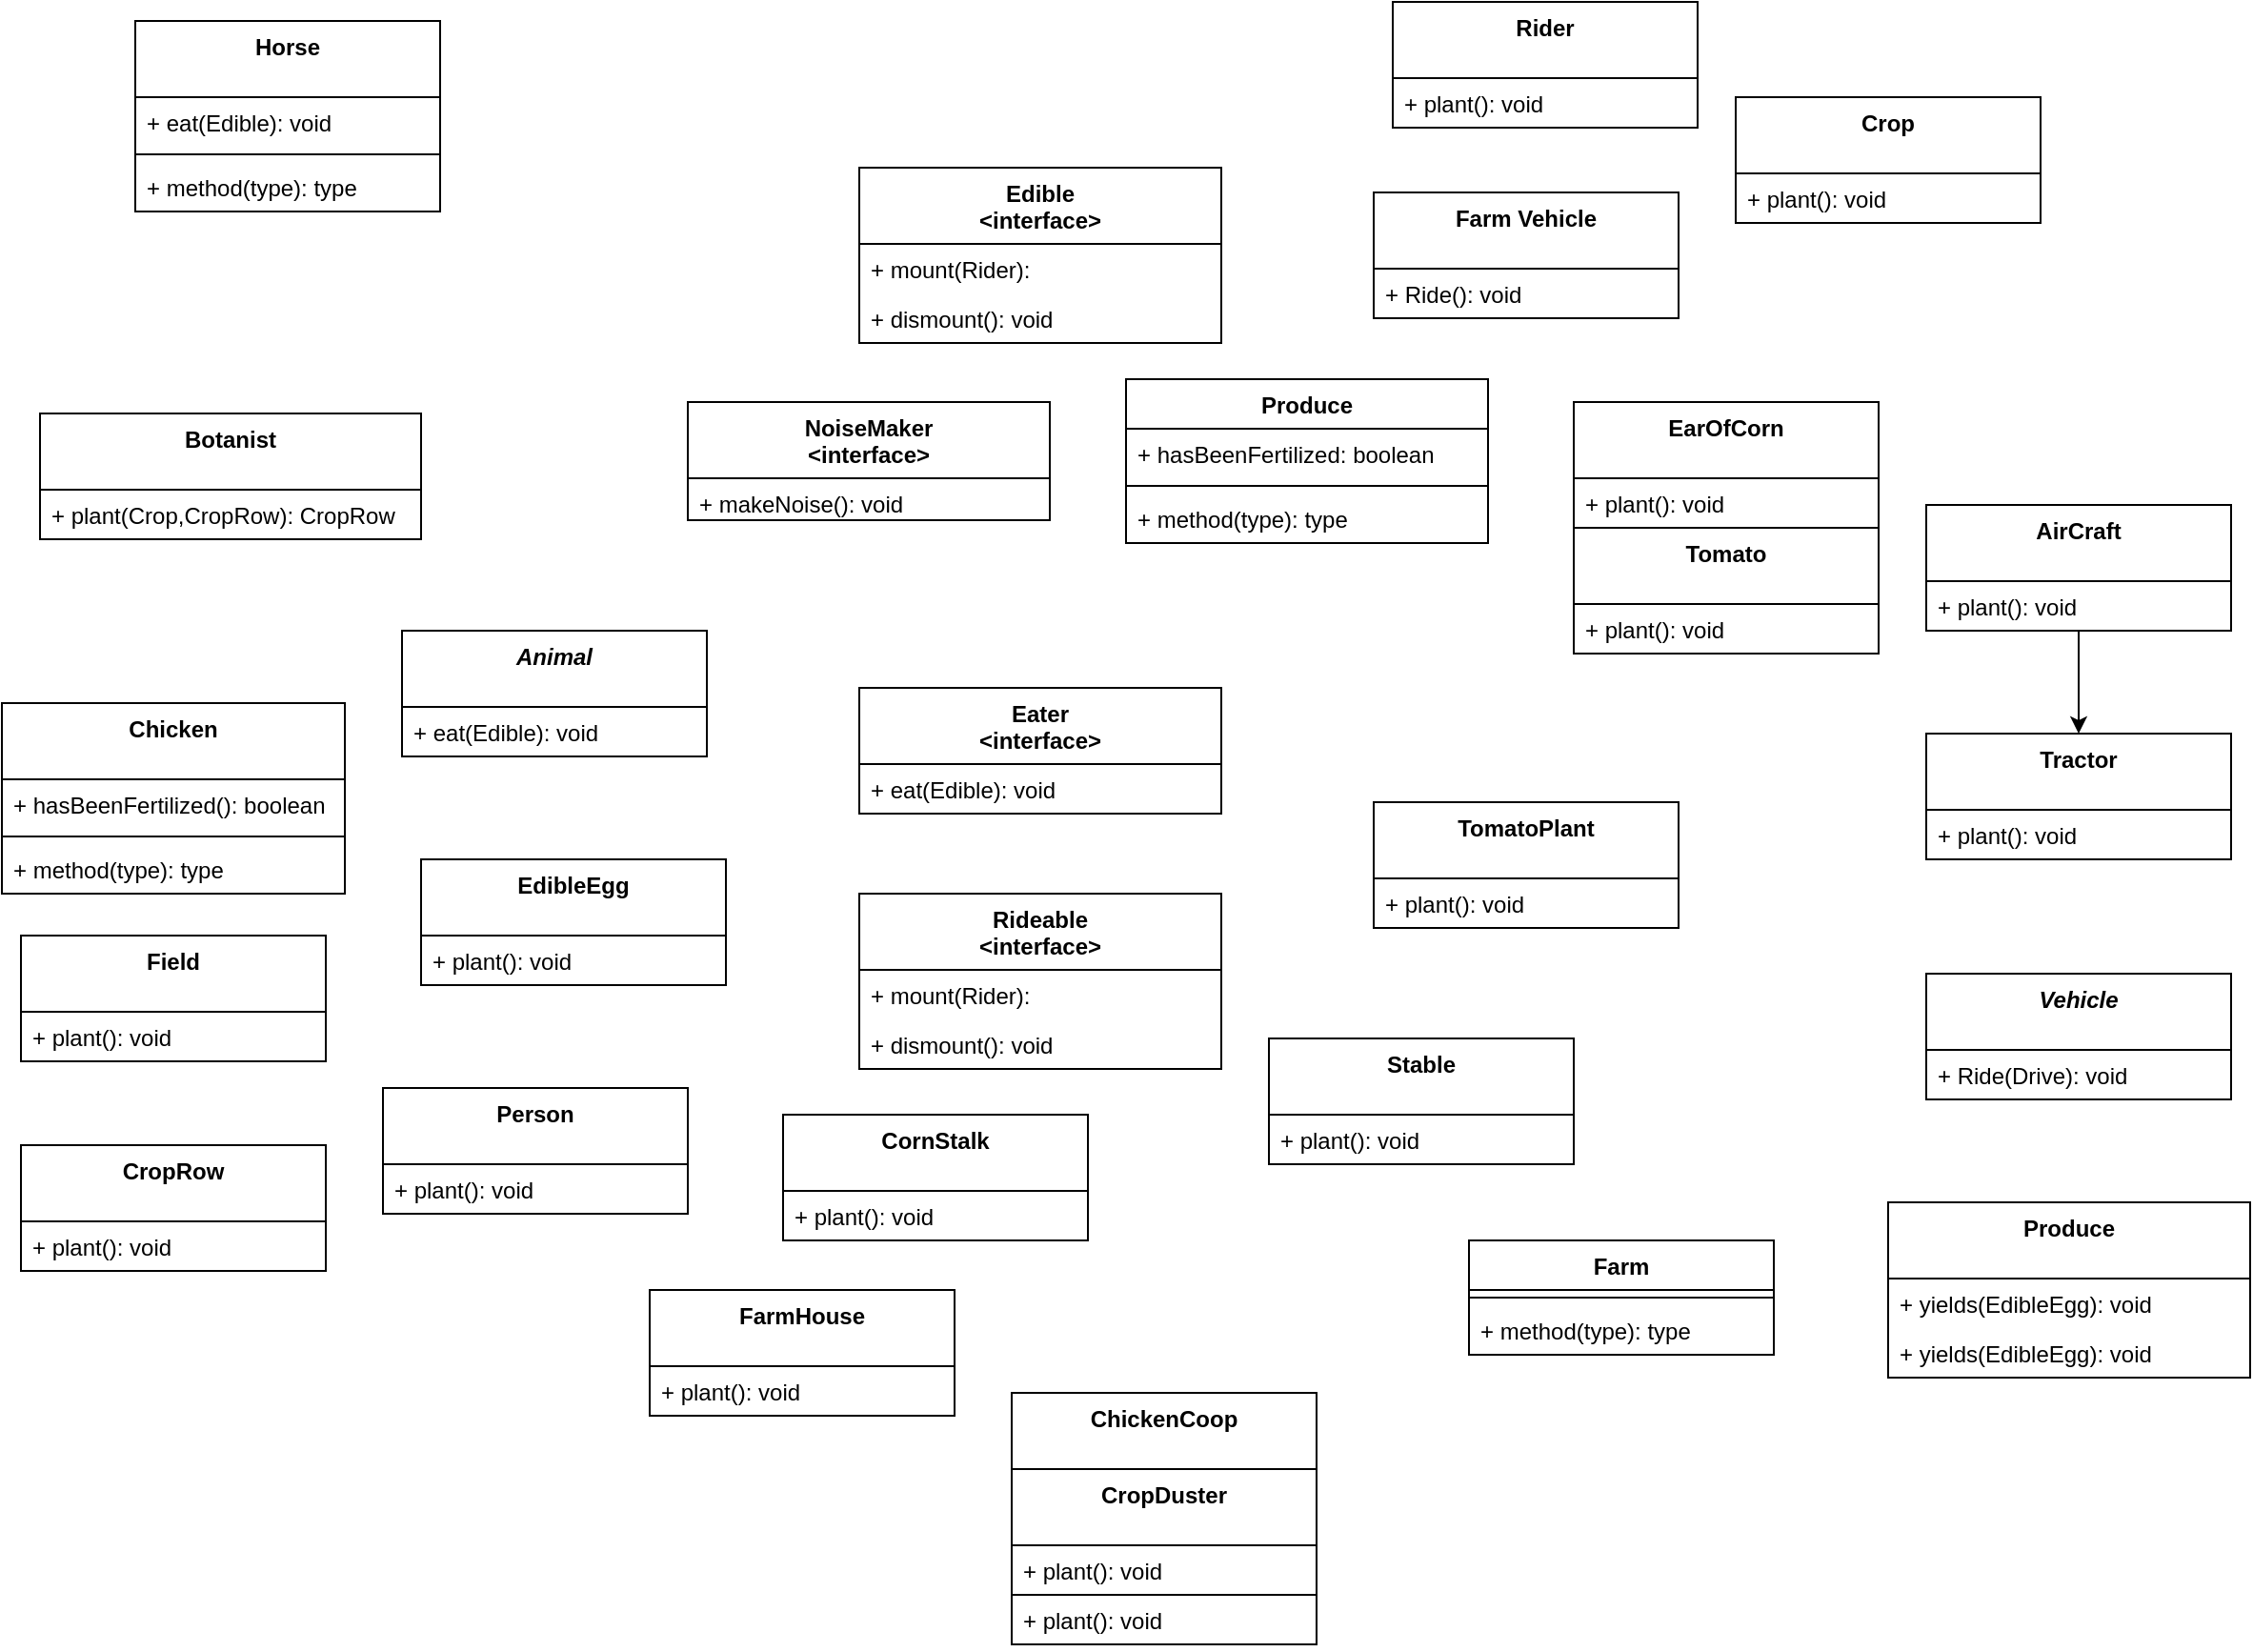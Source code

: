 <mxfile version="13.10.0" type="github">
  <diagram id="XLu6bGekAzowpy1T1GaF" name="Page-1">
    <mxGraphModel dx="2282" dy="635" grid="1" gridSize="10" guides="1" tooltips="1" connect="1" arrows="1" fold="1" page="1" pageScale="1" pageWidth="1100" pageHeight="850" math="0" shadow="0">
      <root>
        <mxCell id="0" />
        <mxCell id="1" parent="0" />
        <mxCell id="HdAO3HH_MAC8ZxExZL80-78" value="Horse" style="swimlane;fontStyle=1;align=center;verticalAlign=top;childLayout=stackLayout;horizontal=1;startSize=40;horizontalStack=0;resizeParent=1;resizeParentMax=0;resizeLast=0;collapsible=1;marginBottom=0;" vertex="1" parent="1">
          <mxGeometry x="-70" y="50" width="160" height="100" as="geometry" />
        </mxCell>
        <mxCell id="HdAO3HH_MAC8ZxExZL80-79" value="+ eat(Edible): void" style="text;strokeColor=none;fillColor=none;align=left;verticalAlign=top;spacingLeft=4;spacingRight=4;overflow=hidden;rotatable=0;points=[[0,0.5],[1,0.5]];portConstraint=eastwest;" vertex="1" parent="HdAO3HH_MAC8ZxExZL80-78">
          <mxGeometry y="40" width="160" height="26" as="geometry" />
        </mxCell>
        <mxCell id="HdAO3HH_MAC8ZxExZL80-80" value="" style="line;strokeWidth=1;fillColor=none;align=left;verticalAlign=middle;spacingTop=-1;spacingLeft=3;spacingRight=3;rotatable=0;labelPosition=right;points=[];portConstraint=eastwest;" vertex="1" parent="HdAO3HH_MAC8ZxExZL80-78">
          <mxGeometry y="66" width="160" height="8" as="geometry" />
        </mxCell>
        <mxCell id="HdAO3HH_MAC8ZxExZL80-81" value="+ method(type): type" style="text;strokeColor=none;fillColor=none;align=left;verticalAlign=top;spacingLeft=4;spacingRight=4;overflow=hidden;rotatable=0;points=[[0,0.5],[1,0.5]];portConstraint=eastwest;" vertex="1" parent="HdAO3HH_MAC8ZxExZL80-78">
          <mxGeometry y="74" width="160" height="26" as="geometry" />
        </mxCell>
        <mxCell id="HdAO3HH_MAC8ZxExZL80-82" value="Chicken" style="swimlane;fontStyle=1;align=center;verticalAlign=top;childLayout=stackLayout;horizontal=1;startSize=40;horizontalStack=0;resizeParent=1;resizeParentMax=0;resizeLast=0;collapsible=1;marginBottom=0;" vertex="1" parent="1">
          <mxGeometry x="-140" y="408" width="180" height="100" as="geometry" />
        </mxCell>
        <mxCell id="HdAO3HH_MAC8ZxExZL80-83" value="+ hasBeenFertilized(): boolean" style="text;strokeColor=none;fillColor=none;align=left;verticalAlign=top;spacingLeft=4;spacingRight=4;overflow=hidden;rotatable=0;points=[[0,0.5],[1,0.5]];portConstraint=eastwest;" vertex="1" parent="HdAO3HH_MAC8ZxExZL80-82">
          <mxGeometry y="40" width="180" height="26" as="geometry" />
        </mxCell>
        <mxCell id="HdAO3HH_MAC8ZxExZL80-84" value="" style="line;strokeWidth=1;fillColor=none;align=left;verticalAlign=middle;spacingTop=-1;spacingLeft=3;spacingRight=3;rotatable=0;labelPosition=right;points=[];portConstraint=eastwest;" vertex="1" parent="HdAO3HH_MAC8ZxExZL80-82">
          <mxGeometry y="66" width="180" height="8" as="geometry" />
        </mxCell>
        <mxCell id="HdAO3HH_MAC8ZxExZL80-85" value="+ method(type): type" style="text;strokeColor=none;fillColor=none;align=left;verticalAlign=top;spacingLeft=4;spacingRight=4;overflow=hidden;rotatable=0;points=[[0,0.5],[1,0.5]];portConstraint=eastwest;" vertex="1" parent="HdAO3HH_MAC8ZxExZL80-82">
          <mxGeometry y="74" width="180" height="26" as="geometry" />
        </mxCell>
        <mxCell id="HdAO3HH_MAC8ZxExZL80-86" value="Produce&#xa;" style="swimlane;fontStyle=1;align=center;verticalAlign=top;childLayout=stackLayout;horizontal=1;startSize=40;horizontalStack=0;resizeParent=1;resizeParentMax=0;resizeLast=0;collapsible=1;marginBottom=0;" vertex="1" parent="1">
          <mxGeometry x="850" y="670" width="190" height="92" as="geometry" />
        </mxCell>
        <mxCell id="HdAO3HH_MAC8ZxExZL80-87" value="+ yields(EdibleEgg): void" style="text;strokeColor=none;fillColor=none;align=left;verticalAlign=top;spacingLeft=4;spacingRight=4;overflow=hidden;rotatable=0;points=[[0,0.5],[1,0.5]];portConstraint=eastwest;" vertex="1" parent="HdAO3HH_MAC8ZxExZL80-86">
          <mxGeometry y="40" width="190" height="26" as="geometry" />
        </mxCell>
        <mxCell id="HdAO3HH_MAC8ZxExZL80-188" value="+ yields(EdibleEgg): void" style="text;strokeColor=none;fillColor=none;align=left;verticalAlign=top;spacingLeft=4;spacingRight=4;overflow=hidden;rotatable=0;points=[[0,0.5],[1,0.5]];portConstraint=eastwest;" vertex="1" parent="HdAO3HH_MAC8ZxExZL80-86">
          <mxGeometry y="66" width="190" height="26" as="geometry" />
        </mxCell>
        <mxCell id="HdAO3HH_MAC8ZxExZL80-90" value="Rideable&#xa;&lt;interface&gt;" style="swimlane;fontStyle=1;align=center;verticalAlign=top;childLayout=stackLayout;horizontal=1;startSize=40;horizontalStack=0;resizeParent=1;resizeParentMax=0;resizeLast=0;collapsible=1;marginBottom=0;" vertex="1" parent="1">
          <mxGeometry x="310" y="508" width="190" height="92" as="geometry" />
        </mxCell>
        <mxCell id="HdAO3HH_MAC8ZxExZL80-91" value="+ mount(Rider): " style="text;strokeColor=none;fillColor=none;align=left;verticalAlign=top;spacingLeft=4;spacingRight=4;overflow=hidden;rotatable=0;points=[[0,0.5],[1,0.5]];portConstraint=eastwest;" vertex="1" parent="HdAO3HH_MAC8ZxExZL80-90">
          <mxGeometry y="40" width="190" height="26" as="geometry" />
        </mxCell>
        <mxCell id="HdAO3HH_MAC8ZxExZL80-92" value="+ dismount(): void" style="text;strokeColor=none;fillColor=none;align=left;verticalAlign=top;spacingLeft=4;spacingRight=4;overflow=hidden;rotatable=0;points=[[0,0.5],[1,0.5]];portConstraint=eastwest;" vertex="1" parent="HdAO3HH_MAC8ZxExZL80-90">
          <mxGeometry y="66" width="190" height="26" as="geometry" />
        </mxCell>
        <mxCell id="HdAO3HH_MAC8ZxExZL80-93" value="Vehicle&#xa;" style="swimlane;fontStyle=3;align=center;verticalAlign=top;childLayout=stackLayout;horizontal=1;startSize=40;horizontalStack=0;resizeParent=1;resizeParentMax=0;resizeLast=0;collapsible=1;marginBottom=0;" vertex="1" parent="1">
          <mxGeometry x="870" y="550" width="160" height="66" as="geometry" />
        </mxCell>
        <mxCell id="HdAO3HH_MAC8ZxExZL80-94" value="+ Ride(Drive): void" style="text;strokeColor=none;fillColor=none;align=left;verticalAlign=top;spacingLeft=4;spacingRight=4;overflow=hidden;rotatable=0;points=[[0,0.5],[1,0.5]];portConstraint=eastwest;" vertex="1" parent="HdAO3HH_MAC8ZxExZL80-93">
          <mxGeometry y="40" width="160" height="26" as="geometry" />
        </mxCell>
        <mxCell id="HdAO3HH_MAC8ZxExZL80-95" value="Crop" style="swimlane;fontStyle=1;align=center;verticalAlign=top;childLayout=stackLayout;horizontal=1;startSize=40;horizontalStack=0;resizeParent=1;resizeParentMax=0;resizeLast=0;collapsible=1;marginBottom=0;" vertex="1" parent="1">
          <mxGeometry x="770" y="90" width="160" height="66" as="geometry" />
        </mxCell>
        <mxCell id="HdAO3HH_MAC8ZxExZL80-96" value="+ plant(): void" style="text;strokeColor=none;fillColor=none;align=left;verticalAlign=top;spacingLeft=4;spacingRight=4;overflow=hidden;rotatable=0;points=[[0,0.5],[1,0.5]];portConstraint=eastwest;" vertex="1" parent="HdAO3HH_MAC8ZxExZL80-95">
          <mxGeometry y="40" width="160" height="26" as="geometry" />
        </mxCell>
        <mxCell id="HdAO3HH_MAC8ZxExZL80-100" value="Botanist&#xa;" style="swimlane;fontStyle=1;align=center;verticalAlign=top;childLayout=stackLayout;horizontal=1;startSize=40;horizontalStack=0;resizeParent=1;resizeParentMax=0;resizeLast=0;collapsible=1;marginBottom=0;" vertex="1" parent="1">
          <mxGeometry x="-120" y="256" width="200" height="66" as="geometry" />
        </mxCell>
        <mxCell id="HdAO3HH_MAC8ZxExZL80-101" value="+ plant(Crop,CropRow): CropRow" style="text;strokeColor=none;fillColor=none;align=left;verticalAlign=top;spacingLeft=4;spacingRight=4;overflow=hidden;rotatable=0;points=[[0,0.5],[1,0.5]];portConstraint=eastwest;" vertex="1" parent="HdAO3HH_MAC8ZxExZL80-100">
          <mxGeometry y="40" width="200" height="26" as="geometry" />
        </mxCell>
        <mxCell id="HdAO3HH_MAC8ZxExZL80-104" value="Farm Vehicle" style="swimlane;fontStyle=1;align=center;verticalAlign=top;childLayout=stackLayout;horizontal=1;startSize=40;horizontalStack=0;resizeParent=1;resizeParentMax=0;resizeLast=0;collapsible=1;marginBottom=0;" vertex="1" parent="1">
          <mxGeometry x="580" y="140" width="160" height="66" as="geometry" />
        </mxCell>
        <mxCell id="HdAO3HH_MAC8ZxExZL80-105" value="+ Ride(): void" style="text;strokeColor=none;fillColor=none;align=left;verticalAlign=top;spacingLeft=4;spacingRight=4;overflow=hidden;rotatable=0;points=[[0,0.5],[1,0.5]];portConstraint=eastwest;" vertex="1" parent="HdAO3HH_MAC8ZxExZL80-104">
          <mxGeometry y="40" width="160" height="26" as="geometry" />
        </mxCell>
        <mxCell id="HdAO3HH_MAC8ZxExZL80-107" value="Farm" style="swimlane;fontStyle=1;align=center;verticalAlign=top;childLayout=stackLayout;horizontal=1;startSize=26;horizontalStack=0;resizeParent=1;resizeParentMax=0;resizeLast=0;collapsible=1;marginBottom=0;" vertex="1" parent="1">
          <mxGeometry x="630.0" y="690" width="160" height="60" as="geometry" />
        </mxCell>
        <mxCell id="HdAO3HH_MAC8ZxExZL80-109" value="" style="line;strokeWidth=1;fillColor=none;align=left;verticalAlign=middle;spacingTop=-1;spacingLeft=3;spacingRight=3;rotatable=0;labelPosition=right;points=[];portConstraint=eastwest;" vertex="1" parent="HdAO3HH_MAC8ZxExZL80-107">
          <mxGeometry y="26" width="160" height="8" as="geometry" />
        </mxCell>
        <mxCell id="HdAO3HH_MAC8ZxExZL80-110" value="+ method(type): type" style="text;strokeColor=none;fillColor=none;align=left;verticalAlign=top;spacingLeft=4;spacingRight=4;overflow=hidden;rotatable=0;points=[[0,0.5],[1,0.5]];portConstraint=eastwest;" vertex="1" parent="HdAO3HH_MAC8ZxExZL80-107">
          <mxGeometry y="34" width="160" height="26" as="geometry" />
        </mxCell>
        <mxCell id="HdAO3HH_MAC8ZxExZL80-111" value="Stable" style="swimlane;fontStyle=1;align=center;verticalAlign=top;childLayout=stackLayout;horizontal=1;startSize=40;horizontalStack=0;resizeParent=1;resizeParentMax=0;resizeLast=0;collapsible=1;marginBottom=0;" vertex="1" parent="1">
          <mxGeometry x="525" y="584" width="160" height="66" as="geometry" />
        </mxCell>
        <mxCell id="HdAO3HH_MAC8ZxExZL80-112" value="+ plant(): void" style="text;strokeColor=none;fillColor=none;align=left;verticalAlign=top;spacingLeft=4;spacingRight=4;overflow=hidden;rotatable=0;points=[[0,0.5],[1,0.5]];portConstraint=eastwest;" vertex="1" parent="HdAO3HH_MAC8ZxExZL80-111">
          <mxGeometry y="40" width="160" height="26" as="geometry" />
        </mxCell>
        <mxCell id="HdAO3HH_MAC8ZxExZL80-118" value="CropRow" style="swimlane;fontStyle=1;align=center;verticalAlign=top;childLayout=stackLayout;horizontal=1;startSize=40;horizontalStack=0;resizeParent=1;resizeParentMax=0;resizeLast=0;collapsible=1;marginBottom=0;" vertex="1" parent="1">
          <mxGeometry x="-130" y="640" width="160" height="66" as="geometry" />
        </mxCell>
        <mxCell id="HdAO3HH_MAC8ZxExZL80-119" value="+ plant(): void" style="text;strokeColor=none;fillColor=none;align=left;verticalAlign=top;spacingLeft=4;spacingRight=4;overflow=hidden;rotatable=0;points=[[0,0.5],[1,0.5]];portConstraint=eastwest;" vertex="1" parent="HdAO3HH_MAC8ZxExZL80-118">
          <mxGeometry y="40" width="160" height="26" as="geometry" />
        </mxCell>
        <mxCell id="HdAO3HH_MAC8ZxExZL80-121" value="Field" style="swimlane;fontStyle=1;align=center;verticalAlign=top;childLayout=stackLayout;horizontal=1;startSize=40;horizontalStack=0;resizeParent=1;resizeParentMax=0;resizeLast=0;collapsible=1;marginBottom=0;" vertex="1" parent="1">
          <mxGeometry x="-130" y="530" width="160" height="66" as="geometry" />
        </mxCell>
        <mxCell id="HdAO3HH_MAC8ZxExZL80-122" value="+ plant(): void" style="text;strokeColor=none;fillColor=none;align=left;verticalAlign=top;spacingLeft=4;spacingRight=4;overflow=hidden;rotatable=0;points=[[0,0.5],[1,0.5]];portConstraint=eastwest;" vertex="1" parent="HdAO3HH_MAC8ZxExZL80-121">
          <mxGeometry y="40" width="160" height="26" as="geometry" />
        </mxCell>
        <mxCell id="HdAO3HH_MAC8ZxExZL80-124" value="ChickenCoop" style="swimlane;fontStyle=1;align=center;verticalAlign=top;childLayout=stackLayout;horizontal=1;startSize=40;horizontalStack=0;resizeParent=1;resizeParentMax=0;resizeLast=0;collapsible=1;marginBottom=0;" vertex="1" parent="1">
          <mxGeometry x="390" y="770" width="160" height="132" as="geometry" />
        </mxCell>
        <mxCell id="HdAO3HH_MAC8ZxExZL80-130" value="CropDuster" style="swimlane;fontStyle=1;align=center;verticalAlign=top;childLayout=stackLayout;horizontal=1;startSize=40;horizontalStack=0;resizeParent=1;resizeParentMax=0;resizeLast=0;collapsible=1;marginBottom=0;" vertex="1" parent="HdAO3HH_MAC8ZxExZL80-124">
          <mxGeometry y="40" width="160" height="66" as="geometry" />
        </mxCell>
        <mxCell id="HdAO3HH_MAC8ZxExZL80-131" value="+ plant(): void" style="text;strokeColor=none;fillColor=none;align=left;verticalAlign=top;spacingLeft=4;spacingRight=4;overflow=hidden;rotatable=0;points=[[0,0.5],[1,0.5]];portConstraint=eastwest;" vertex="1" parent="HdAO3HH_MAC8ZxExZL80-130">
          <mxGeometry y="40" width="160" height="26" as="geometry" />
        </mxCell>
        <mxCell id="HdAO3HH_MAC8ZxExZL80-125" value="+ plant(): void" style="text;strokeColor=none;fillColor=none;align=left;verticalAlign=top;spacingLeft=4;spacingRight=4;overflow=hidden;rotatable=0;points=[[0,0.5],[1,0.5]];portConstraint=eastwest;" vertex="1" parent="HdAO3HH_MAC8ZxExZL80-124">
          <mxGeometry y="106" width="160" height="26" as="geometry" />
        </mxCell>
        <mxCell id="HdAO3HH_MAC8ZxExZL80-127" value="FarmHouse" style="swimlane;fontStyle=1;align=center;verticalAlign=top;childLayout=stackLayout;horizontal=1;startSize=40;horizontalStack=0;resizeParent=1;resizeParentMax=0;resizeLast=0;collapsible=1;marginBottom=0;" vertex="1" parent="1">
          <mxGeometry x="200" y="716" width="160" height="66" as="geometry" />
        </mxCell>
        <mxCell id="HdAO3HH_MAC8ZxExZL80-128" value="+ plant(): void" style="text;strokeColor=none;fillColor=none;align=left;verticalAlign=top;spacingLeft=4;spacingRight=4;overflow=hidden;rotatable=0;points=[[0,0.5],[1,0.5]];portConstraint=eastwest;" vertex="1" parent="HdAO3HH_MAC8ZxExZL80-127">
          <mxGeometry y="40" width="160" height="26" as="geometry" />
        </mxCell>
        <mxCell id="HdAO3HH_MAC8ZxExZL80-133" value="Person" style="swimlane;fontStyle=1;align=center;verticalAlign=top;childLayout=stackLayout;horizontal=1;startSize=40;horizontalStack=0;resizeParent=1;resizeParentMax=0;resizeLast=0;collapsible=1;marginBottom=0;" vertex="1" parent="1">
          <mxGeometry x="60" y="610" width="160" height="66" as="geometry" />
        </mxCell>
        <mxCell id="HdAO3HH_MAC8ZxExZL80-134" value="+ plant(): void" style="text;strokeColor=none;fillColor=none;align=left;verticalAlign=top;spacingLeft=4;spacingRight=4;overflow=hidden;rotatable=0;points=[[0,0.5],[1,0.5]];portConstraint=eastwest;" vertex="1" parent="HdAO3HH_MAC8ZxExZL80-133">
          <mxGeometry y="40" width="160" height="26" as="geometry" />
        </mxCell>
        <mxCell id="HdAO3HH_MAC8ZxExZL80-136" value="Tractor" style="swimlane;fontStyle=1;align=center;verticalAlign=top;childLayout=stackLayout;horizontal=1;startSize=40;horizontalStack=0;resizeParent=1;resizeParentMax=0;resizeLast=0;collapsible=1;marginBottom=0;" vertex="1" parent="1">
          <mxGeometry x="870" y="424" width="160" height="66" as="geometry" />
        </mxCell>
        <mxCell id="HdAO3HH_MAC8ZxExZL80-137" value="+ plant(): void" style="text;strokeColor=none;fillColor=none;align=left;verticalAlign=top;spacingLeft=4;spacingRight=4;overflow=hidden;rotatable=0;points=[[0,0.5],[1,0.5]];portConstraint=eastwest;" vertex="1" parent="HdAO3HH_MAC8ZxExZL80-136">
          <mxGeometry y="40" width="160" height="26" as="geometry" />
        </mxCell>
        <mxCell id="HdAO3HH_MAC8ZxExZL80-187" style="edgeStyle=orthogonalEdgeStyle;rounded=0;orthogonalLoop=1;jettySize=auto;html=1;" edge="1" parent="1" source="HdAO3HH_MAC8ZxExZL80-139" target="HdAO3HH_MAC8ZxExZL80-136">
          <mxGeometry relative="1" as="geometry" />
        </mxCell>
        <mxCell id="HdAO3HH_MAC8ZxExZL80-139" value="AirCraft" style="swimlane;fontStyle=1;align=center;verticalAlign=top;childLayout=stackLayout;horizontal=1;startSize=40;horizontalStack=0;resizeParent=1;resizeParentMax=0;resizeLast=0;collapsible=1;marginBottom=0;" vertex="1" parent="1">
          <mxGeometry x="870" y="304" width="160" height="66" as="geometry" />
        </mxCell>
        <mxCell id="HdAO3HH_MAC8ZxExZL80-140" value="+ plant(): void" style="text;strokeColor=none;fillColor=none;align=left;verticalAlign=top;spacingLeft=4;spacingRight=4;overflow=hidden;rotatable=0;points=[[0,0.5],[1,0.5]];portConstraint=eastwest;" vertex="1" parent="HdAO3HH_MAC8ZxExZL80-139">
          <mxGeometry y="40" width="160" height="26" as="geometry" />
        </mxCell>
        <mxCell id="HdAO3HH_MAC8ZxExZL80-145" value="TomatoPlant" style="swimlane;fontStyle=1;align=center;verticalAlign=top;childLayout=stackLayout;horizontal=1;startSize=40;horizontalStack=0;resizeParent=1;resizeParentMax=0;resizeLast=0;collapsible=1;marginBottom=0;" vertex="1" parent="1">
          <mxGeometry x="580" y="460" width="160" height="66" as="geometry" />
        </mxCell>
        <mxCell id="HdAO3HH_MAC8ZxExZL80-146" value="+ plant(): void" style="text;strokeColor=none;fillColor=none;align=left;verticalAlign=top;spacingLeft=4;spacingRight=4;overflow=hidden;rotatable=0;points=[[0,0.5],[1,0.5]];portConstraint=eastwest;" vertex="1" parent="HdAO3HH_MAC8ZxExZL80-145">
          <mxGeometry y="40" width="160" height="26" as="geometry" />
        </mxCell>
        <mxCell id="HdAO3HH_MAC8ZxExZL80-154" value="Rider" style="swimlane;fontStyle=1;align=center;verticalAlign=top;childLayout=stackLayout;horizontal=1;startSize=40;horizontalStack=0;resizeParent=1;resizeParentMax=0;resizeLast=0;collapsible=1;marginBottom=0;" vertex="1" parent="1">
          <mxGeometry x="590" y="40" width="160" height="66" as="geometry" />
        </mxCell>
        <mxCell id="HdAO3HH_MAC8ZxExZL80-155" value="+ plant(): void" style="text;strokeColor=none;fillColor=none;align=left;verticalAlign=top;spacingLeft=4;spacingRight=4;overflow=hidden;rotatable=0;points=[[0,0.5],[1,0.5]];portConstraint=eastwest;" vertex="1" parent="HdAO3HH_MAC8ZxExZL80-154">
          <mxGeometry y="40" width="160" height="26" as="geometry" />
        </mxCell>
        <mxCell id="HdAO3HH_MAC8ZxExZL80-157" value="CornStalk" style="swimlane;fontStyle=1;align=center;verticalAlign=top;childLayout=stackLayout;horizontal=1;startSize=40;horizontalStack=0;resizeParent=1;resizeParentMax=0;resizeLast=0;collapsible=1;marginBottom=0;" vertex="1" parent="1">
          <mxGeometry x="270" y="624" width="160" height="66" as="geometry" />
        </mxCell>
        <mxCell id="HdAO3HH_MAC8ZxExZL80-158" value="+ plant(): void" style="text;strokeColor=none;fillColor=none;align=left;verticalAlign=top;spacingLeft=4;spacingRight=4;overflow=hidden;rotatable=0;points=[[0,0.5],[1,0.5]];portConstraint=eastwest;" vertex="1" parent="HdAO3HH_MAC8ZxExZL80-157">
          <mxGeometry y="40" width="160" height="26" as="geometry" />
        </mxCell>
        <mxCell id="HdAO3HH_MAC8ZxExZL80-76" value="Animal&#xa;" style="swimlane;fontStyle=3;align=center;verticalAlign=top;childLayout=stackLayout;horizontal=1;startSize=40;horizontalStack=0;resizeParent=1;resizeParentMax=0;resizeLast=0;collapsible=1;marginBottom=0;" vertex="1" parent="1">
          <mxGeometry x="70" y="370" width="160" height="66" as="geometry" />
        </mxCell>
        <mxCell id="HdAO3HH_MAC8ZxExZL80-77" value="+ eat(Edible): void" style="text;strokeColor=none;fillColor=none;align=left;verticalAlign=top;spacingLeft=4;spacingRight=4;overflow=hidden;rotatable=0;points=[[0,0.5],[1,0.5]];portConstraint=eastwest;" vertex="1" parent="HdAO3HH_MAC8ZxExZL80-76">
          <mxGeometry y="40" width="160" height="26" as="geometry" />
        </mxCell>
        <mxCell id="HdAO3HH_MAC8ZxExZL80-142" value="EarOfCorn" style="swimlane;fontStyle=1;align=center;verticalAlign=top;childLayout=stackLayout;horizontal=1;startSize=40;horizontalStack=0;resizeParent=1;resizeParentMax=0;resizeLast=0;collapsible=1;marginBottom=0;" vertex="1" parent="1">
          <mxGeometry x="685" y="250" width="160" height="132" as="geometry" />
        </mxCell>
        <mxCell id="HdAO3HH_MAC8ZxExZL80-143" value="+ plant(): void" style="text;strokeColor=none;fillColor=none;align=left;verticalAlign=top;spacingLeft=4;spacingRight=4;overflow=hidden;rotatable=0;points=[[0,0.5],[1,0.5]];portConstraint=eastwest;" vertex="1" parent="HdAO3HH_MAC8ZxExZL80-142">
          <mxGeometry y="40" width="160" height="26" as="geometry" />
        </mxCell>
        <mxCell id="HdAO3HH_MAC8ZxExZL80-148" value="Tomato" style="swimlane;fontStyle=1;align=center;verticalAlign=top;childLayout=stackLayout;horizontal=1;startSize=40;horizontalStack=0;resizeParent=1;resizeParentMax=0;resizeLast=0;collapsible=1;marginBottom=0;" vertex="1" parent="HdAO3HH_MAC8ZxExZL80-142">
          <mxGeometry y="66" width="160" height="66" as="geometry" />
        </mxCell>
        <mxCell id="HdAO3HH_MAC8ZxExZL80-149" value="+ plant(): void" style="text;strokeColor=none;fillColor=none;align=left;verticalAlign=top;spacingLeft=4;spacingRight=4;overflow=hidden;rotatable=0;points=[[0,0.5],[1,0.5]];portConstraint=eastwest;" vertex="1" parent="HdAO3HH_MAC8ZxExZL80-148">
          <mxGeometry y="40" width="160" height="26" as="geometry" />
        </mxCell>
        <mxCell id="HdAO3HH_MAC8ZxExZL80-74" value="NoiseMaker&#xa;&lt;interface&gt;" style="swimlane;fontStyle=1;align=center;verticalAlign=top;childLayout=stackLayout;horizontal=1;startSize=40;horizontalStack=0;resizeParent=1;resizeParentMax=0;resizeLast=0;collapsible=1;marginBottom=0;" vertex="1" parent="1">
          <mxGeometry x="220" y="250" width="190" height="62" as="geometry" />
        </mxCell>
        <mxCell id="HdAO3HH_MAC8ZxExZL80-75" value="+ makeNoise(): void" style="text;strokeColor=none;fillColor=none;align=left;verticalAlign=top;spacingLeft=4;spacingRight=4;overflow=hidden;rotatable=0;points=[[0,0.5],[1,0.5]];portConstraint=eastwest;" vertex="1" parent="HdAO3HH_MAC8ZxExZL80-74">
          <mxGeometry y="40" width="190" height="22" as="geometry" />
        </mxCell>
        <mxCell id="HdAO3HH_MAC8ZxExZL80-72" value="Eater&#xa;&lt;interface&gt;" style="swimlane;fontStyle=1;align=center;verticalAlign=top;childLayout=stackLayout;horizontal=1;startSize=40;horizontalStack=0;resizeParent=1;resizeParentMax=0;resizeLast=0;collapsible=1;marginBottom=0;" vertex="1" parent="1">
          <mxGeometry x="310" y="400" width="190" height="66" as="geometry" />
        </mxCell>
        <mxCell id="HdAO3HH_MAC8ZxExZL80-73" value="+ eat(Edible): void" style="text;strokeColor=none;fillColor=none;align=left;verticalAlign=top;spacingLeft=4;spacingRight=4;overflow=hidden;rotatable=0;points=[[0,0.5],[1,0.5]];portConstraint=eastwest;" vertex="1" parent="HdAO3HH_MAC8ZxExZL80-72">
          <mxGeometry y="40" width="190" height="26" as="geometry" />
        </mxCell>
        <mxCell id="HdAO3HH_MAC8ZxExZL80-114" value="Edible&#xa;&lt;interface&gt;" style="swimlane;fontStyle=1;align=center;verticalAlign=top;childLayout=stackLayout;horizontal=1;startSize=40;horizontalStack=0;resizeParent=1;resizeParentMax=0;resizeLast=0;collapsible=1;marginBottom=0;" vertex="1" parent="1">
          <mxGeometry x="310" y="127" width="190" height="92" as="geometry" />
        </mxCell>
        <mxCell id="HdAO3HH_MAC8ZxExZL80-115" value="+ mount(Rider): " style="text;strokeColor=none;fillColor=none;align=left;verticalAlign=top;spacingLeft=4;spacingRight=4;overflow=hidden;rotatable=0;points=[[0,0.5],[1,0.5]];portConstraint=eastwest;" vertex="1" parent="HdAO3HH_MAC8ZxExZL80-114">
          <mxGeometry y="40" width="190" height="26" as="geometry" />
        </mxCell>
        <mxCell id="HdAO3HH_MAC8ZxExZL80-116" value="+ dismount(): void" style="text;strokeColor=none;fillColor=none;align=left;verticalAlign=top;spacingLeft=4;spacingRight=4;overflow=hidden;rotatable=0;points=[[0,0.5],[1,0.5]];portConstraint=eastwest;" vertex="1" parent="HdAO3HH_MAC8ZxExZL80-114">
          <mxGeometry y="66" width="190" height="26" as="geometry" />
        </mxCell>
        <mxCell id="HdAO3HH_MAC8ZxExZL80-151" value="EdibleEgg" style="swimlane;fontStyle=1;align=center;verticalAlign=top;childLayout=stackLayout;horizontal=1;startSize=40;horizontalStack=0;resizeParent=1;resizeParentMax=0;resizeLast=0;collapsible=1;marginBottom=0;" vertex="1" parent="1">
          <mxGeometry x="80" y="490" width="160" height="66" as="geometry" />
        </mxCell>
        <mxCell id="HdAO3HH_MAC8ZxExZL80-152" value="+ plant(): void" style="text;strokeColor=none;fillColor=none;align=left;verticalAlign=top;spacingLeft=4;spacingRight=4;overflow=hidden;rotatable=0;points=[[0,0.5],[1,0.5]];portConstraint=eastwest;" vertex="1" parent="HdAO3HH_MAC8ZxExZL80-151">
          <mxGeometry y="40" width="160" height="26" as="geometry" />
        </mxCell>
        <mxCell id="HdAO3HH_MAC8ZxExZL80-189" value="Produce" style="swimlane;fontStyle=1;align=center;verticalAlign=top;childLayout=stackLayout;horizontal=1;startSize=26;horizontalStack=0;resizeParent=1;resizeParentMax=0;resizeLast=0;collapsible=1;marginBottom=0;" vertex="1" parent="1">
          <mxGeometry x="450" y="238" width="190" height="86" as="geometry" />
        </mxCell>
        <mxCell id="HdAO3HH_MAC8ZxExZL80-190" value="+ hasBeenFertilized: boolean" style="text;strokeColor=none;fillColor=none;align=left;verticalAlign=top;spacingLeft=4;spacingRight=4;overflow=hidden;rotatable=0;points=[[0,0.5],[1,0.5]];portConstraint=eastwest;" vertex="1" parent="HdAO3HH_MAC8ZxExZL80-189">
          <mxGeometry y="26" width="190" height="26" as="geometry" />
        </mxCell>
        <mxCell id="HdAO3HH_MAC8ZxExZL80-191" value="" style="line;strokeWidth=1;fillColor=none;align=left;verticalAlign=middle;spacingTop=-1;spacingLeft=3;spacingRight=3;rotatable=0;labelPosition=right;points=[];portConstraint=eastwest;" vertex="1" parent="HdAO3HH_MAC8ZxExZL80-189">
          <mxGeometry y="52" width="190" height="8" as="geometry" />
        </mxCell>
        <mxCell id="HdAO3HH_MAC8ZxExZL80-192" value="+ method(type): type" style="text;strokeColor=none;fillColor=none;align=left;verticalAlign=top;spacingLeft=4;spacingRight=4;overflow=hidden;rotatable=0;points=[[0,0.5],[1,0.5]];portConstraint=eastwest;" vertex="1" parent="HdAO3HH_MAC8ZxExZL80-189">
          <mxGeometry y="60" width="190" height="26" as="geometry" />
        </mxCell>
      </root>
    </mxGraphModel>
  </diagram>
</mxfile>
